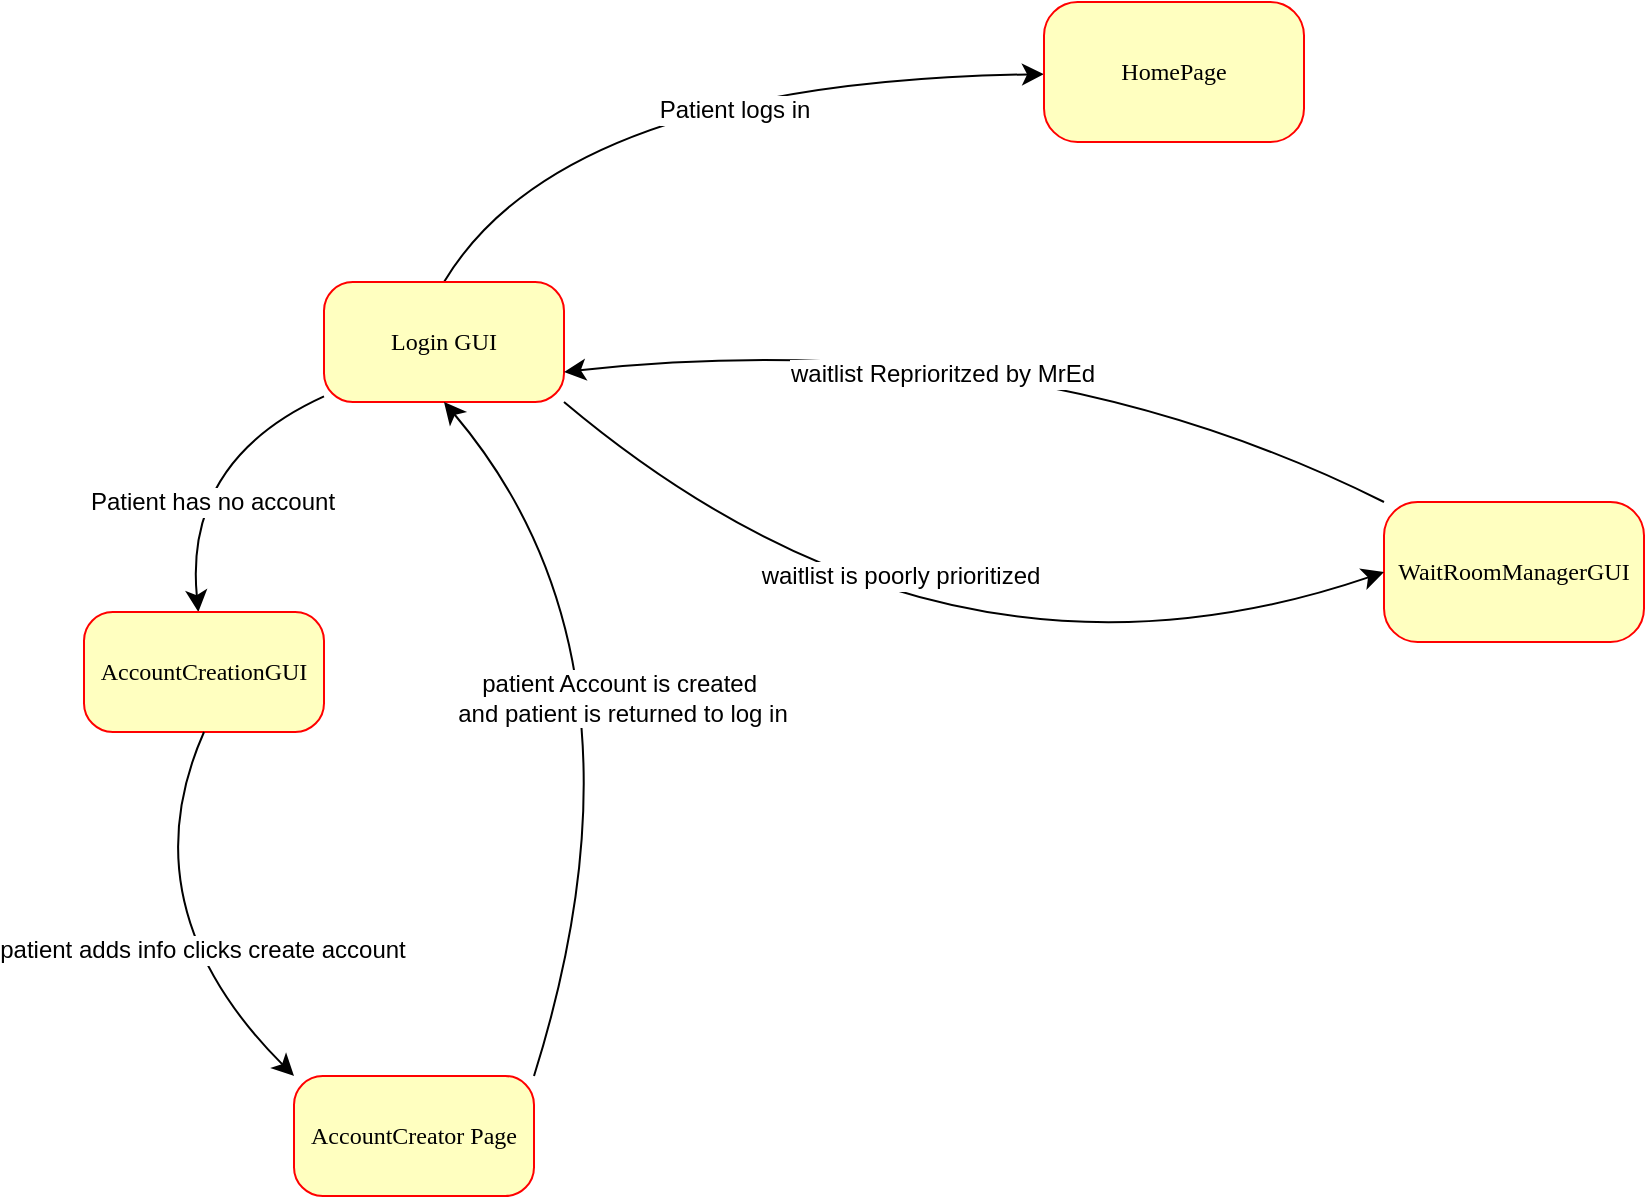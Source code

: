 <mxfile version="24.7.17">
  <diagram name="Page-1" id="NfButQZjhZ4wamLMoBEm">
    <mxGraphModel dx="858" dy="1189" grid="0" gridSize="10" guides="1" tooltips="1" connect="1" arrows="1" fold="1" page="0" pageScale="1" pageWidth="850" pageHeight="1100" math="0" shadow="0">
      <root>
        <mxCell id="0" />
        <mxCell id="1" parent="0" />
        <mxCell id="r2IzdM8W7e8GS-kkfY3J-1" value="" style="edgeStyle=none;curved=1;rounded=0;orthogonalLoop=1;jettySize=auto;html=1;fontSize=12;startSize=8;endSize=8;exitX=0.5;exitY=0;exitDx=0;exitDy=0;" edge="1" parent="1" source="r2IzdM8W7e8GS-kkfY3J-3" target="r2IzdM8W7e8GS-kkfY3J-8">
          <mxGeometry relative="1" as="geometry">
            <Array as="points">
              <mxPoint x="360" y="30" />
            </Array>
          </mxGeometry>
        </mxCell>
        <mxCell id="r2IzdM8W7e8GS-kkfY3J-2" value="Patient logs in" style="edgeLabel;html=1;align=center;verticalAlign=middle;resizable=0;points=[];fontSize=12;" vertex="1" connectable="0" parent="r2IzdM8W7e8GS-kkfY3J-1">
          <mxGeometry x="0.131" y="-15" relative="1" as="geometry">
            <mxPoint as="offset" />
          </mxGeometry>
        </mxCell>
        <mxCell id="r2IzdM8W7e8GS-kkfY3J-18" value="" style="edgeStyle=none;curved=1;rounded=0;orthogonalLoop=1;jettySize=auto;html=1;fontSize=12;startSize=8;endSize=8;" edge="1" parent="1" source="r2IzdM8W7e8GS-kkfY3J-3" target="r2IzdM8W7e8GS-kkfY3J-17">
          <mxGeometry relative="1" as="geometry">
            <Array as="points">
              <mxPoint x="170" y="219" />
            </Array>
          </mxGeometry>
        </mxCell>
        <mxCell id="r2IzdM8W7e8GS-kkfY3J-19" value="Patient has no account" style="edgeLabel;html=1;align=center;verticalAlign=middle;resizable=0;points=[];fontSize=12;" vertex="1" connectable="0" parent="r2IzdM8W7e8GS-kkfY3J-18">
          <mxGeometry x="0.285" y="12" relative="1" as="geometry">
            <mxPoint as="offset" />
          </mxGeometry>
        </mxCell>
        <mxCell id="r2IzdM8W7e8GS-kkfY3J-3" value="Login GUI" style="rounded=1;whiteSpace=wrap;html=1;arcSize=24;fillColor=#ffffc0;strokeColor=#ff0000;shadow=0;comic=0;labelBackgroundColor=none;fontFamily=Verdana;fontSize=12;fontColor=#000000;align=center;" vertex="1" parent="1">
          <mxGeometry x="240" y="130" width="120" height="60" as="geometry" />
        </mxCell>
        <mxCell id="r2IzdM8W7e8GS-kkfY3J-4" style="edgeStyle=none;curved=1;rounded=0;orthogonalLoop=1;jettySize=auto;html=1;exitX=0;exitY=0;exitDx=0;exitDy=0;entryX=1;entryY=0.75;entryDx=0;entryDy=0;fontSize=12;startSize=8;endSize=8;" edge="1" parent="1" source="r2IzdM8W7e8GS-kkfY3J-6" target="r2IzdM8W7e8GS-kkfY3J-3">
          <mxGeometry relative="1" as="geometry">
            <Array as="points">
              <mxPoint x="590" y="150" />
            </Array>
          </mxGeometry>
        </mxCell>
        <mxCell id="r2IzdM8W7e8GS-kkfY3J-5" value="waitlist Reprioritzed by MrEd" style="edgeLabel;html=1;align=center;verticalAlign=middle;resizable=0;points=[];fontSize=12;" vertex="1" connectable="0" parent="r2IzdM8W7e8GS-kkfY3J-4">
          <mxGeometry x="0.138" y="21" relative="1" as="geometry">
            <mxPoint x="1" as="offset" />
          </mxGeometry>
        </mxCell>
        <mxCell id="r2IzdM8W7e8GS-kkfY3J-6" value="WaitRoomManagerGUI" style="rounded=1;whiteSpace=wrap;html=1;arcSize=24;fillColor=#ffffc0;strokeColor=#ff0000;shadow=0;comic=0;labelBackgroundColor=none;fontFamily=Verdana;fontSize=12;fontColor=#000000;align=center;" vertex="1" parent="1">
          <mxGeometry x="770" y="240" width="130" height="70" as="geometry" />
        </mxCell>
        <mxCell id="r2IzdM8W7e8GS-kkfY3J-7" value="AccountCreator Page" style="rounded=1;whiteSpace=wrap;html=1;arcSize=24;fillColor=#ffffc0;strokeColor=#ff0000;shadow=0;comic=0;labelBackgroundColor=none;fontFamily=Verdana;fontSize=12;fontColor=#000000;align=center;" vertex="1" parent="1">
          <mxGeometry x="225" y="527" width="120" height="60" as="geometry" />
        </mxCell>
        <mxCell id="r2IzdM8W7e8GS-kkfY3J-8" value="HomePage" style="rounded=1;whiteSpace=wrap;html=1;arcSize=24;fillColor=#ffffc0;strokeColor=#ff0000;shadow=0;comic=0;labelBackgroundColor=none;fontFamily=Verdana;fontSize=12;fontColor=#000000;align=center;" vertex="1" parent="1">
          <mxGeometry x="600" y="-10" width="130" height="70" as="geometry" />
        </mxCell>
        <mxCell id="r2IzdM8W7e8GS-kkfY3J-11" value="" style="edgeStyle=none;orthogonalLoop=1;jettySize=auto;html=1;rounded=0;fontSize=12;startSize=8;endSize=8;curved=1;exitX=1;exitY=1;exitDx=0;exitDy=0;entryX=0;entryY=0.5;entryDx=0;entryDy=0;" edge="1" parent="1" source="r2IzdM8W7e8GS-kkfY3J-3" target="r2IzdM8W7e8GS-kkfY3J-6">
          <mxGeometry width="140" relative="1" as="geometry">
            <mxPoint x="460" y="320" as="sourcePoint" />
            <mxPoint x="600" y="320" as="targetPoint" />
            <Array as="points">
              <mxPoint x="550" y="350" />
            </Array>
          </mxGeometry>
        </mxCell>
        <mxCell id="r2IzdM8W7e8GS-kkfY3J-12" value="waitlist is poorly prioritized" style="edgeLabel;html=1;align=center;verticalAlign=middle;resizable=0;points=[];fontSize=12;" vertex="1" connectable="0" parent="r2IzdM8W7e8GS-kkfY3J-11">
          <mxGeometry x="-0.235" y="42" relative="1" as="geometry">
            <mxPoint as="offset" />
          </mxGeometry>
        </mxCell>
        <mxCell id="r2IzdM8W7e8GS-kkfY3J-15" value="" style="edgeStyle=none;orthogonalLoop=1;jettySize=auto;html=1;rounded=0;fontSize=12;startSize=8;endSize=8;curved=1;exitX=1;exitY=0;exitDx=0;exitDy=0;entryX=0.5;entryY=1;entryDx=0;entryDy=0;" edge="1" parent="1" source="r2IzdM8W7e8GS-kkfY3J-7" target="r2IzdM8W7e8GS-kkfY3J-3">
          <mxGeometry width="140" relative="1" as="geometry">
            <mxPoint x="460" y="360" as="sourcePoint" />
            <mxPoint x="600" y="360" as="targetPoint" />
            <Array as="points">
              <mxPoint x="410" y="320" />
            </Array>
          </mxGeometry>
        </mxCell>
        <mxCell id="r2IzdM8W7e8GS-kkfY3J-16" value="patient Account is created&amp;nbsp;&lt;div&gt;and patient is returned to log in&lt;/div&gt;" style="edgeLabel;html=1;align=center;verticalAlign=middle;resizable=0;points=[];fontSize=12;" vertex="1" connectable="0" parent="r2IzdM8W7e8GS-kkfY3J-15">
          <mxGeometry x="0.121" y="28" relative="1" as="geometry">
            <mxPoint as="offset" />
          </mxGeometry>
        </mxCell>
        <mxCell id="r2IzdM8W7e8GS-kkfY3J-17" value="AccountCreationGUI" style="rounded=1;whiteSpace=wrap;html=1;arcSize=24;fillColor=#ffffc0;strokeColor=#ff0000;shadow=0;comic=0;labelBackgroundColor=none;fontFamily=Verdana;fontSize=12;fontColor=#000000;align=center;" vertex="1" parent="1">
          <mxGeometry x="120" y="295" width="120" height="60" as="geometry" />
        </mxCell>
        <mxCell id="r2IzdM8W7e8GS-kkfY3J-20" value="" style="edgeStyle=none;curved=1;rounded=0;orthogonalLoop=1;jettySize=auto;html=1;fontSize=12;startSize=8;endSize=8;exitX=0.5;exitY=1;exitDx=0;exitDy=0;entryX=0;entryY=0;entryDx=0;entryDy=0;" edge="1" parent="1" source="r2IzdM8W7e8GS-kkfY3J-17" target="r2IzdM8W7e8GS-kkfY3J-7">
          <mxGeometry relative="1" as="geometry">
            <mxPoint x="211" y="411" as="sourcePoint" />
            <mxPoint x="148" y="519" as="targetPoint" />
            <Array as="points">
              <mxPoint x="141" y="443" />
            </Array>
          </mxGeometry>
        </mxCell>
        <mxCell id="r2IzdM8W7e8GS-kkfY3J-21" value="patient adds info clicks create account" style="edgeLabel;html=1;align=center;verticalAlign=middle;resizable=0;points=[];fontSize=12;" vertex="1" connectable="0" parent="r2IzdM8W7e8GS-kkfY3J-20">
          <mxGeometry x="0.285" y="12" relative="1" as="geometry">
            <mxPoint as="offset" />
          </mxGeometry>
        </mxCell>
      </root>
    </mxGraphModel>
  </diagram>
</mxfile>
